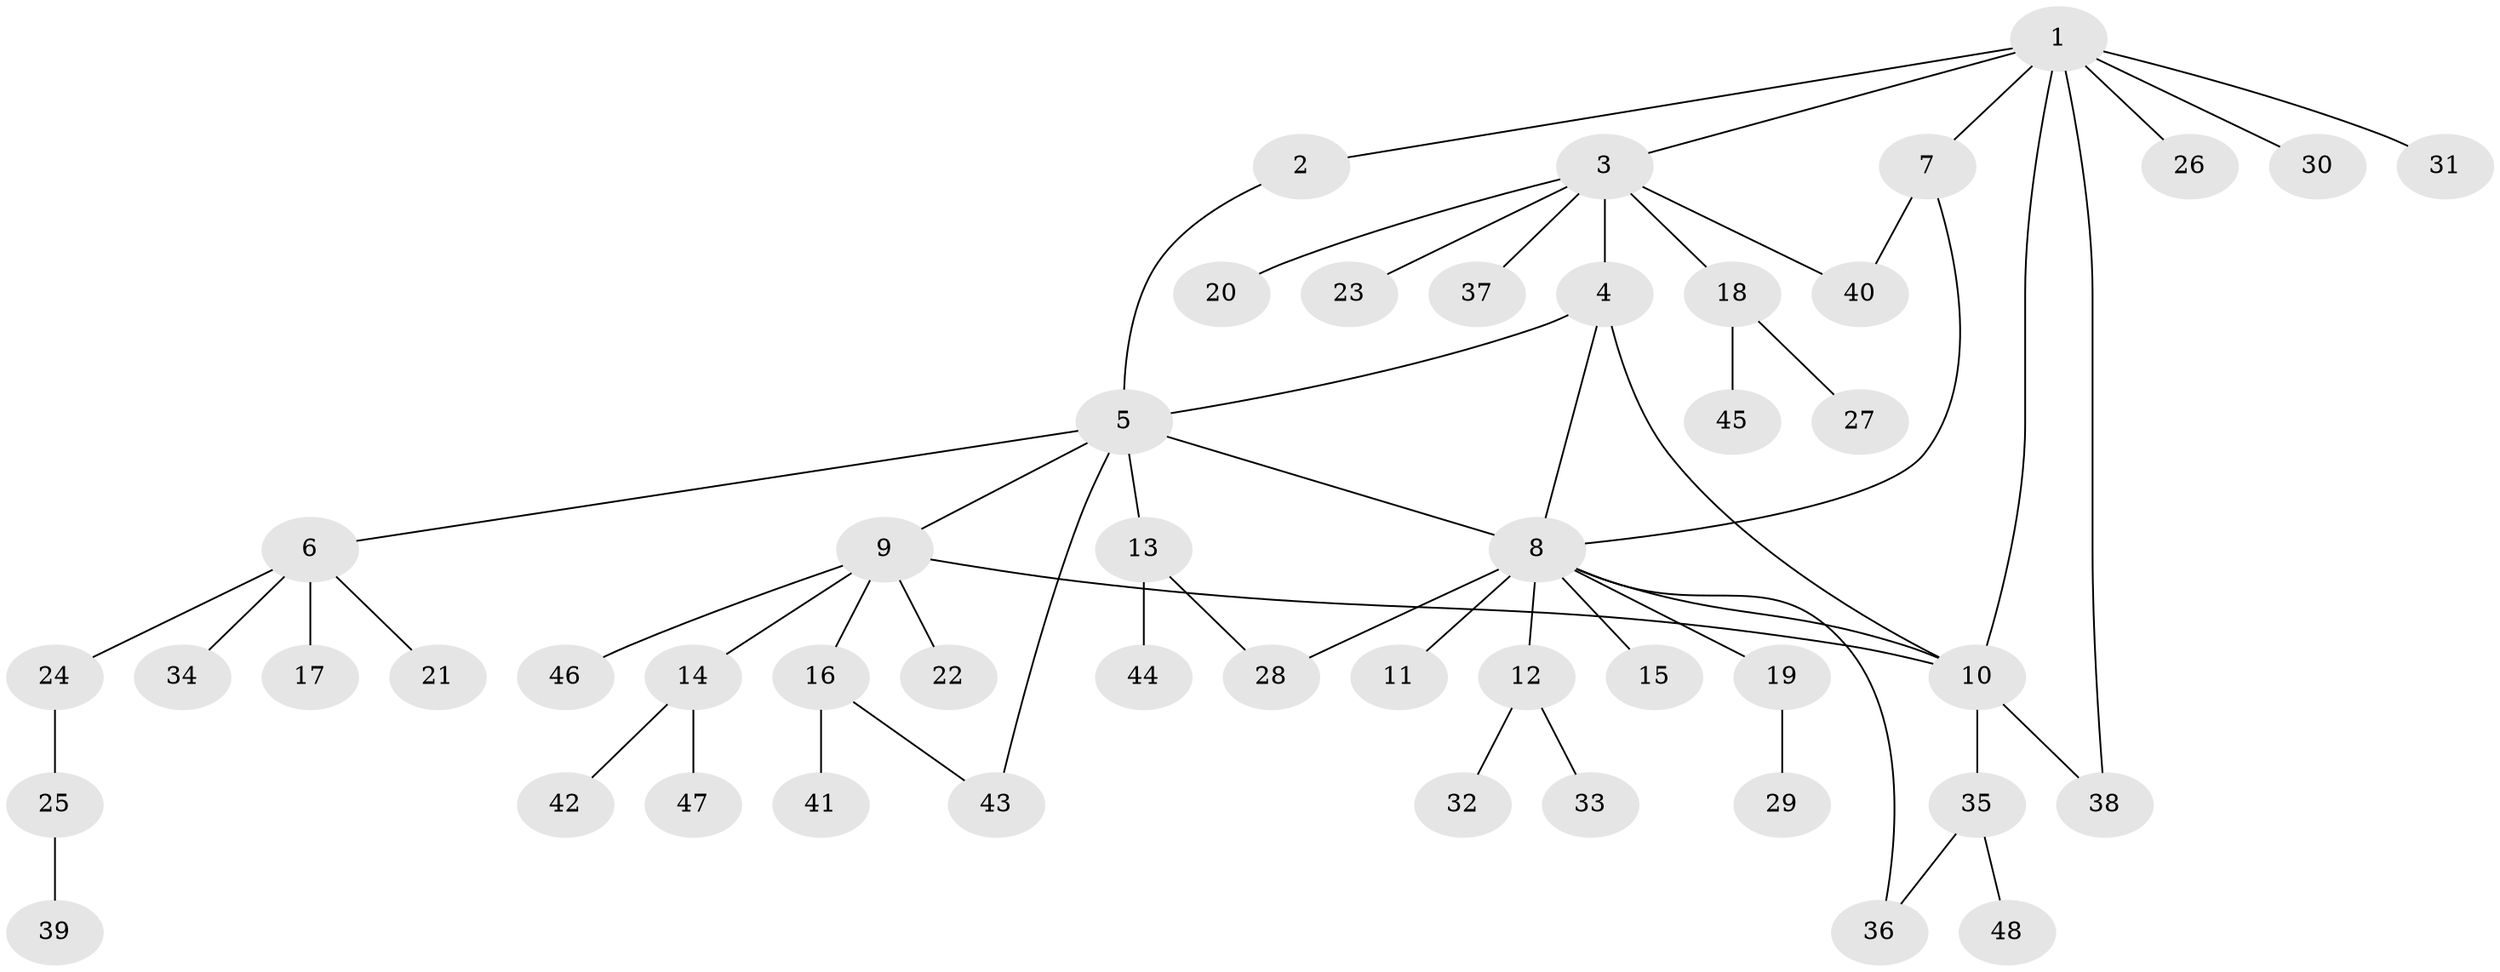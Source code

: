 // coarse degree distribution, {6: 0.029411764705882353, 2: 0.29411764705882354, 8: 0.029411764705882353, 10: 0.058823529411764705, 4: 0.058823529411764705, 3: 0.029411764705882353, 1: 0.5}
// Generated by graph-tools (version 1.1) at 2025/42/03/06/25 10:42:07]
// undirected, 48 vertices, 58 edges
graph export_dot {
graph [start="1"]
  node [color=gray90,style=filled];
  1;
  2;
  3;
  4;
  5;
  6;
  7;
  8;
  9;
  10;
  11;
  12;
  13;
  14;
  15;
  16;
  17;
  18;
  19;
  20;
  21;
  22;
  23;
  24;
  25;
  26;
  27;
  28;
  29;
  30;
  31;
  32;
  33;
  34;
  35;
  36;
  37;
  38;
  39;
  40;
  41;
  42;
  43;
  44;
  45;
  46;
  47;
  48;
  1 -- 2;
  1 -- 3;
  1 -- 7;
  1 -- 10;
  1 -- 26;
  1 -- 30;
  1 -- 31;
  1 -- 38;
  2 -- 5;
  3 -- 4;
  3 -- 18;
  3 -- 20;
  3 -- 23;
  3 -- 37;
  3 -- 40;
  4 -- 5;
  4 -- 8;
  4 -- 10;
  5 -- 6;
  5 -- 8;
  5 -- 9;
  5 -- 13;
  5 -- 43;
  6 -- 17;
  6 -- 21;
  6 -- 24;
  6 -- 34;
  7 -- 8;
  7 -- 40;
  8 -- 10;
  8 -- 11;
  8 -- 12;
  8 -- 15;
  8 -- 19;
  8 -- 28;
  8 -- 36;
  9 -- 10;
  9 -- 14;
  9 -- 16;
  9 -- 22;
  9 -- 46;
  10 -- 35;
  10 -- 38;
  12 -- 32;
  12 -- 33;
  13 -- 28;
  13 -- 44;
  14 -- 42;
  14 -- 47;
  16 -- 41;
  16 -- 43;
  18 -- 27;
  18 -- 45;
  19 -- 29;
  24 -- 25;
  25 -- 39;
  35 -- 36;
  35 -- 48;
}
